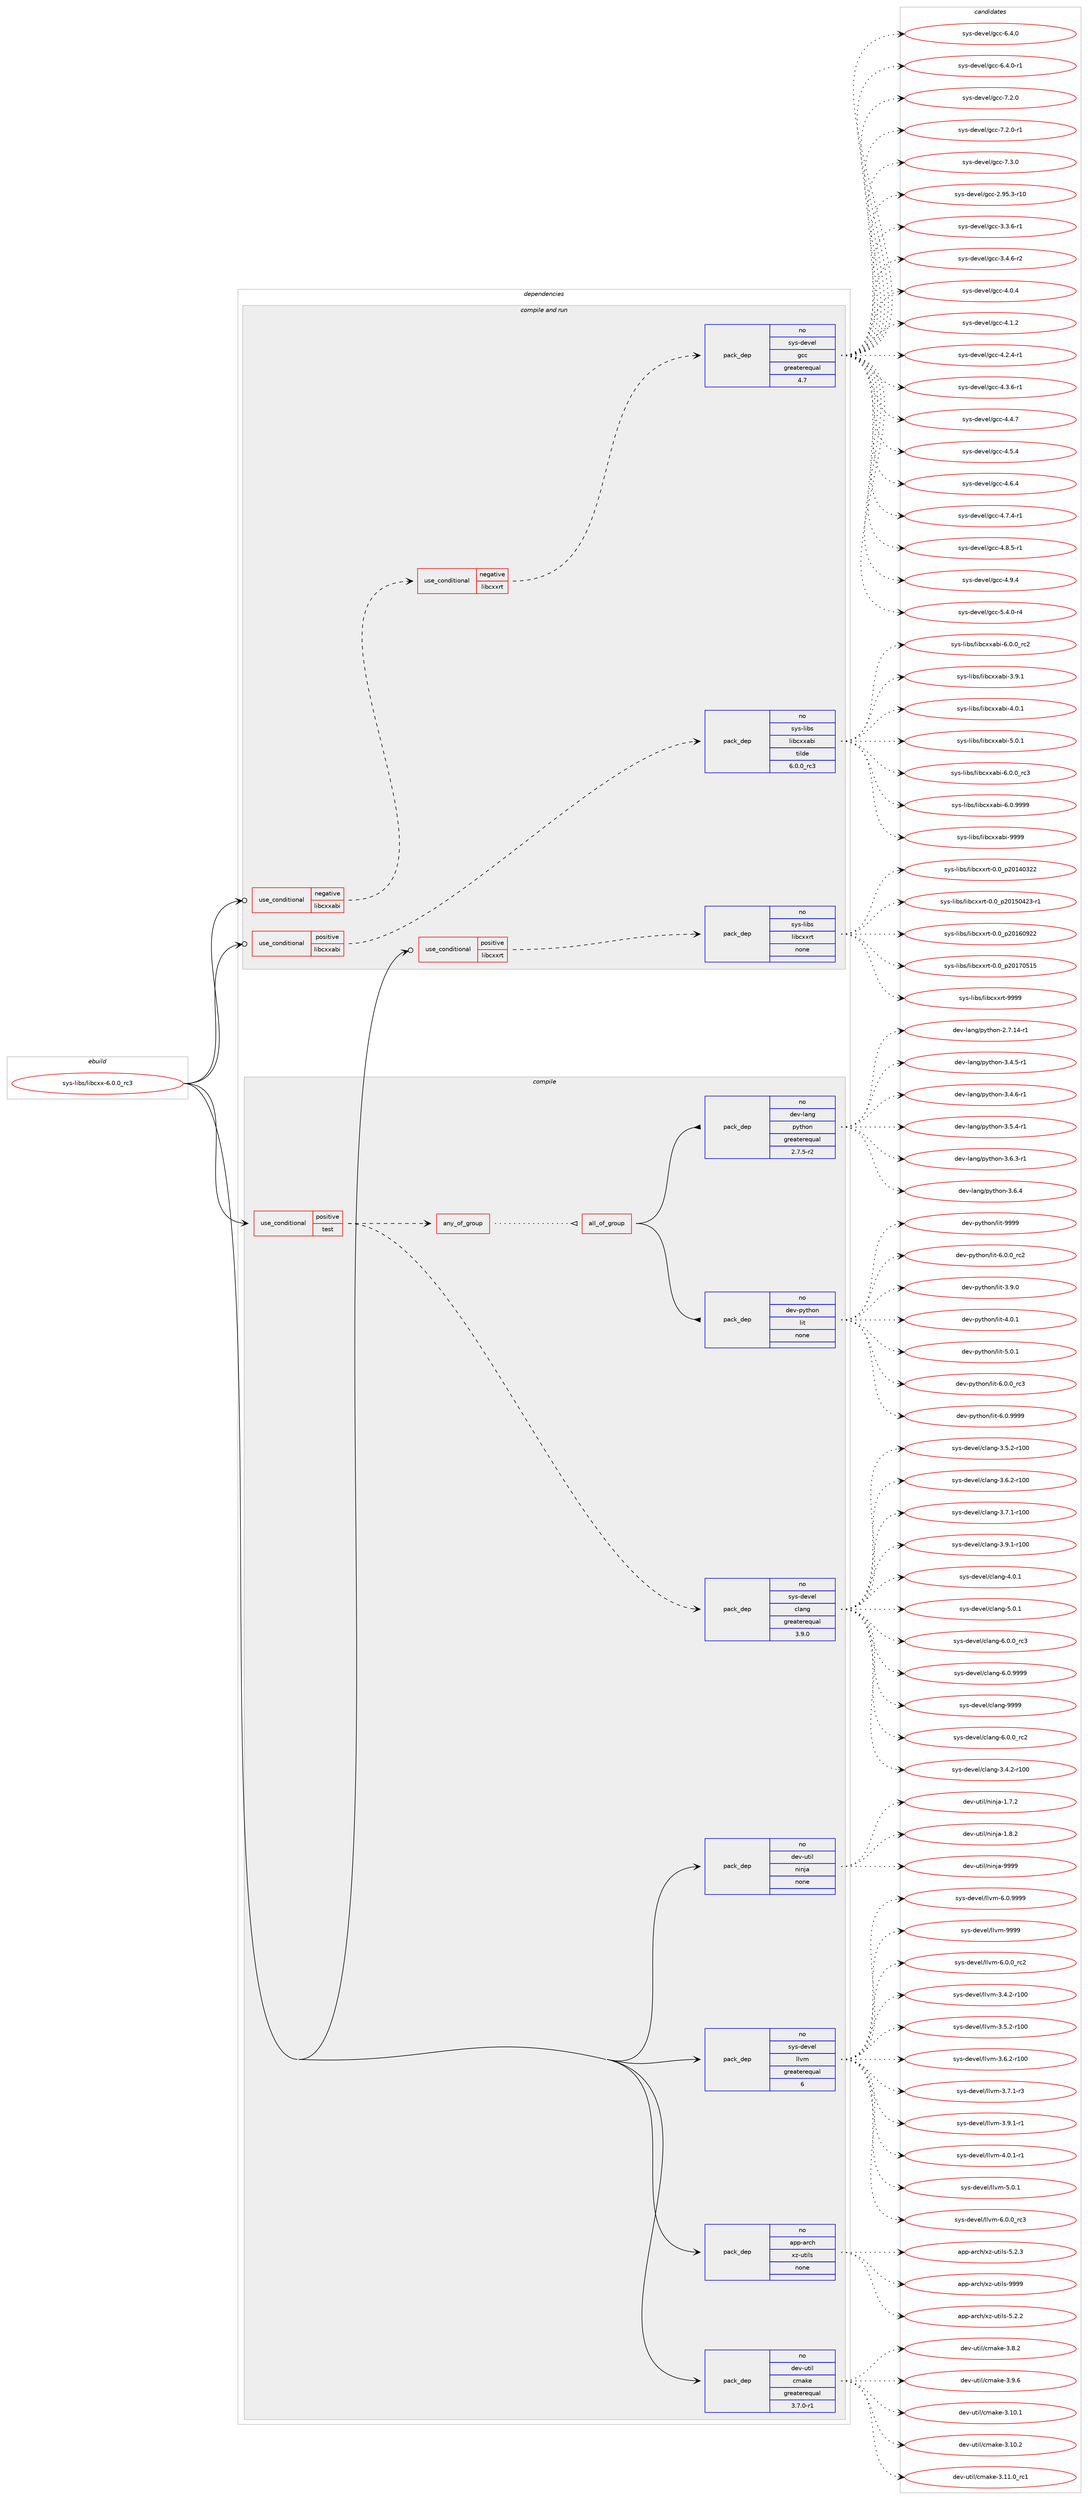 digraph prolog {

# *************
# Graph options
# *************

newrank=true;
concentrate=true;
compound=true;
graph [rankdir=LR,fontname=Helvetica,fontsize=10,ranksep=1.5];#, ranksep=2.5, nodesep=0.2];
edge  [arrowhead=vee];
node  [fontname=Helvetica,fontsize=10];

# **********
# The ebuild
# **********

subgraph cluster_leftcol {
color=gray;
rank=same;
label=<<i>ebuild</i>>;
id [label="sys-libs/libcxx-6.0.0_rc3", color=red, width=4, href="../sys-libs/libcxx-6.0.0_rc3.svg"];
}

# ****************
# The dependencies
# ****************

subgraph cluster_midcol {
color=gray;
label=<<i>dependencies</i>>;
subgraph cluster_compile {
fillcolor="#eeeeee";
style=filled;
label=<<i>compile</i>>;
subgraph cond741 {
dependency6687 [label=<<TABLE BORDER="0" CELLBORDER="1" CELLSPACING="0" CELLPADDING="4"><TR><TD ROWSPAN="3" CELLPADDING="10">use_conditional</TD></TR><TR><TD>positive</TD></TR><TR><TD>test</TD></TR></TABLE>>, shape=none, color=red];
subgraph pack5902 {
dependency6688 [label=<<TABLE BORDER="0" CELLBORDER="1" CELLSPACING="0" CELLPADDING="4" WIDTH="220"><TR><TD ROWSPAN="6" CELLPADDING="30">pack_dep</TD></TR><TR><TD WIDTH="110">no</TD></TR><TR><TD>sys-devel</TD></TR><TR><TD>clang</TD></TR><TR><TD>greaterequal</TD></TR><TR><TD>3.9.0</TD></TR></TABLE>>, shape=none, color=blue];
}
dependency6687:e -> dependency6688:w [weight=20,style="dashed",arrowhead="vee"];
subgraph any33 {
dependency6689 [label=<<TABLE BORDER="0" CELLBORDER="1" CELLSPACING="0" CELLPADDING="4"><TR><TD CELLPADDING="10">any_of_group</TD></TR></TABLE>>, shape=none, color=red];subgraph all14 {
dependency6690 [label=<<TABLE BORDER="0" CELLBORDER="1" CELLSPACING="0" CELLPADDING="4"><TR><TD CELLPADDING="10">all_of_group</TD></TR></TABLE>>, shape=none, color=red];subgraph pack5903 {
dependency6691 [label=<<TABLE BORDER="0" CELLBORDER="1" CELLSPACING="0" CELLPADDING="4" WIDTH="220"><TR><TD ROWSPAN="6" CELLPADDING="30">pack_dep</TD></TR><TR><TD WIDTH="110">no</TD></TR><TR><TD>dev-lang</TD></TR><TR><TD>python</TD></TR><TR><TD>greaterequal</TD></TR><TR><TD>2.7.5-r2</TD></TR></TABLE>>, shape=none, color=blue];
}
dependency6690:e -> dependency6691:w [weight=20,style="solid",arrowhead="inv"];
subgraph pack5904 {
dependency6692 [label=<<TABLE BORDER="0" CELLBORDER="1" CELLSPACING="0" CELLPADDING="4" WIDTH="220"><TR><TD ROWSPAN="6" CELLPADDING="30">pack_dep</TD></TR><TR><TD WIDTH="110">no</TD></TR><TR><TD>dev-python</TD></TR><TR><TD>lit</TD></TR><TR><TD>none</TD></TR><TR><TD></TD></TR></TABLE>>, shape=none, color=blue];
}
dependency6690:e -> dependency6692:w [weight=20,style="solid",arrowhead="inv"];
}
dependency6689:e -> dependency6690:w [weight=20,style="dotted",arrowhead="oinv"];
}
dependency6687:e -> dependency6689:w [weight=20,style="dashed",arrowhead="vee"];
}
id:e -> dependency6687:w [weight=20,style="solid",arrowhead="vee"];
subgraph pack5905 {
dependency6693 [label=<<TABLE BORDER="0" CELLBORDER="1" CELLSPACING="0" CELLPADDING="4" WIDTH="220"><TR><TD ROWSPAN="6" CELLPADDING="30">pack_dep</TD></TR><TR><TD WIDTH="110">no</TD></TR><TR><TD>app-arch</TD></TR><TR><TD>xz-utils</TD></TR><TR><TD>none</TD></TR><TR><TD></TD></TR></TABLE>>, shape=none, color=blue];
}
id:e -> dependency6693:w [weight=20,style="solid",arrowhead="vee"];
subgraph pack5906 {
dependency6694 [label=<<TABLE BORDER="0" CELLBORDER="1" CELLSPACING="0" CELLPADDING="4" WIDTH="220"><TR><TD ROWSPAN="6" CELLPADDING="30">pack_dep</TD></TR><TR><TD WIDTH="110">no</TD></TR><TR><TD>dev-util</TD></TR><TR><TD>cmake</TD></TR><TR><TD>greaterequal</TD></TR><TR><TD>3.7.0-r1</TD></TR></TABLE>>, shape=none, color=blue];
}
id:e -> dependency6694:w [weight=20,style="solid",arrowhead="vee"];
subgraph pack5907 {
dependency6695 [label=<<TABLE BORDER="0" CELLBORDER="1" CELLSPACING="0" CELLPADDING="4" WIDTH="220"><TR><TD ROWSPAN="6" CELLPADDING="30">pack_dep</TD></TR><TR><TD WIDTH="110">no</TD></TR><TR><TD>dev-util</TD></TR><TR><TD>ninja</TD></TR><TR><TD>none</TD></TR><TR><TD></TD></TR></TABLE>>, shape=none, color=blue];
}
id:e -> dependency6695:w [weight=20,style="solid",arrowhead="vee"];
subgraph pack5908 {
dependency6696 [label=<<TABLE BORDER="0" CELLBORDER="1" CELLSPACING="0" CELLPADDING="4" WIDTH="220"><TR><TD ROWSPAN="6" CELLPADDING="30">pack_dep</TD></TR><TR><TD WIDTH="110">no</TD></TR><TR><TD>sys-devel</TD></TR><TR><TD>llvm</TD></TR><TR><TD>greaterequal</TD></TR><TR><TD>6</TD></TR></TABLE>>, shape=none, color=blue];
}
id:e -> dependency6696:w [weight=20,style="solid",arrowhead="vee"];
}
subgraph cluster_compileandrun {
fillcolor="#eeeeee";
style=filled;
label=<<i>compile and run</i>>;
subgraph cond742 {
dependency6697 [label=<<TABLE BORDER="0" CELLBORDER="1" CELLSPACING="0" CELLPADDING="4"><TR><TD ROWSPAN="3" CELLPADDING="10">use_conditional</TD></TR><TR><TD>negative</TD></TR><TR><TD>libcxxabi</TD></TR></TABLE>>, shape=none, color=red];
subgraph cond743 {
dependency6698 [label=<<TABLE BORDER="0" CELLBORDER="1" CELLSPACING="0" CELLPADDING="4"><TR><TD ROWSPAN="3" CELLPADDING="10">use_conditional</TD></TR><TR><TD>negative</TD></TR><TR><TD>libcxxrt</TD></TR></TABLE>>, shape=none, color=red];
subgraph pack5909 {
dependency6699 [label=<<TABLE BORDER="0" CELLBORDER="1" CELLSPACING="0" CELLPADDING="4" WIDTH="220"><TR><TD ROWSPAN="6" CELLPADDING="30">pack_dep</TD></TR><TR><TD WIDTH="110">no</TD></TR><TR><TD>sys-devel</TD></TR><TR><TD>gcc</TD></TR><TR><TD>greaterequal</TD></TR><TR><TD>4.7</TD></TR></TABLE>>, shape=none, color=blue];
}
dependency6698:e -> dependency6699:w [weight=20,style="dashed",arrowhead="vee"];
}
dependency6697:e -> dependency6698:w [weight=20,style="dashed",arrowhead="vee"];
}
id:e -> dependency6697:w [weight=20,style="solid",arrowhead="odotvee"];
subgraph cond744 {
dependency6700 [label=<<TABLE BORDER="0" CELLBORDER="1" CELLSPACING="0" CELLPADDING="4"><TR><TD ROWSPAN="3" CELLPADDING="10">use_conditional</TD></TR><TR><TD>positive</TD></TR><TR><TD>libcxxabi</TD></TR></TABLE>>, shape=none, color=red];
subgraph pack5910 {
dependency6701 [label=<<TABLE BORDER="0" CELLBORDER="1" CELLSPACING="0" CELLPADDING="4" WIDTH="220"><TR><TD ROWSPAN="6" CELLPADDING="30">pack_dep</TD></TR><TR><TD WIDTH="110">no</TD></TR><TR><TD>sys-libs</TD></TR><TR><TD>libcxxabi</TD></TR><TR><TD>tilde</TD></TR><TR><TD>6.0.0_rc3</TD></TR></TABLE>>, shape=none, color=blue];
}
dependency6700:e -> dependency6701:w [weight=20,style="dashed",arrowhead="vee"];
}
id:e -> dependency6700:w [weight=20,style="solid",arrowhead="odotvee"];
subgraph cond745 {
dependency6702 [label=<<TABLE BORDER="0" CELLBORDER="1" CELLSPACING="0" CELLPADDING="4"><TR><TD ROWSPAN="3" CELLPADDING="10">use_conditional</TD></TR><TR><TD>positive</TD></TR><TR><TD>libcxxrt</TD></TR></TABLE>>, shape=none, color=red];
subgraph pack5911 {
dependency6703 [label=<<TABLE BORDER="0" CELLBORDER="1" CELLSPACING="0" CELLPADDING="4" WIDTH="220"><TR><TD ROWSPAN="6" CELLPADDING="30">pack_dep</TD></TR><TR><TD WIDTH="110">no</TD></TR><TR><TD>sys-libs</TD></TR><TR><TD>libcxxrt</TD></TR><TR><TD>none</TD></TR><TR><TD></TD></TR></TABLE>>, shape=none, color=blue];
}
dependency6702:e -> dependency6703:w [weight=20,style="dashed",arrowhead="vee"];
}
id:e -> dependency6702:w [weight=20,style="solid",arrowhead="odotvee"];
}
subgraph cluster_run {
fillcolor="#eeeeee";
style=filled;
label=<<i>run</i>>;
}
}

# **************
# The candidates
# **************

subgraph cluster_choices {
rank=same;
color=gray;
label=<<i>candidates</i>>;

subgraph choice5902 {
color=black;
nodesep=1;
choice11512111545100101118101108479910897110103455446484648951149950 [label="sys-devel/clang-6.0.0_rc2", color=red, width=4,href="../sys-devel/clang-6.0.0_rc2.svg"];
choice1151211154510010111810110847991089711010345514652465045114494848 [label="sys-devel/clang-3.4.2-r100", color=red, width=4,href="../sys-devel/clang-3.4.2-r100.svg"];
choice1151211154510010111810110847991089711010345514653465045114494848 [label="sys-devel/clang-3.5.2-r100", color=red, width=4,href="../sys-devel/clang-3.5.2-r100.svg"];
choice1151211154510010111810110847991089711010345514654465045114494848 [label="sys-devel/clang-3.6.2-r100", color=red, width=4,href="../sys-devel/clang-3.6.2-r100.svg"];
choice1151211154510010111810110847991089711010345514655464945114494848 [label="sys-devel/clang-3.7.1-r100", color=red, width=4,href="../sys-devel/clang-3.7.1-r100.svg"];
choice1151211154510010111810110847991089711010345514657464945114494848 [label="sys-devel/clang-3.9.1-r100", color=red, width=4,href="../sys-devel/clang-3.9.1-r100.svg"];
choice11512111545100101118101108479910897110103455246484649 [label="sys-devel/clang-4.0.1", color=red, width=4,href="../sys-devel/clang-4.0.1.svg"];
choice11512111545100101118101108479910897110103455346484649 [label="sys-devel/clang-5.0.1", color=red, width=4,href="../sys-devel/clang-5.0.1.svg"];
choice11512111545100101118101108479910897110103455446484648951149951 [label="sys-devel/clang-6.0.0_rc3", color=red, width=4,href="../sys-devel/clang-6.0.0_rc3.svg"];
choice11512111545100101118101108479910897110103455446484657575757 [label="sys-devel/clang-6.0.9999", color=red, width=4,href="../sys-devel/clang-6.0.9999.svg"];
choice115121115451001011181011084799108971101034557575757 [label="sys-devel/clang-9999", color=red, width=4,href="../sys-devel/clang-9999.svg"];
dependency6688:e -> choice11512111545100101118101108479910897110103455446484648951149950:w [style=dotted,weight="100"];
dependency6688:e -> choice1151211154510010111810110847991089711010345514652465045114494848:w [style=dotted,weight="100"];
dependency6688:e -> choice1151211154510010111810110847991089711010345514653465045114494848:w [style=dotted,weight="100"];
dependency6688:e -> choice1151211154510010111810110847991089711010345514654465045114494848:w [style=dotted,weight="100"];
dependency6688:e -> choice1151211154510010111810110847991089711010345514655464945114494848:w [style=dotted,weight="100"];
dependency6688:e -> choice1151211154510010111810110847991089711010345514657464945114494848:w [style=dotted,weight="100"];
dependency6688:e -> choice11512111545100101118101108479910897110103455246484649:w [style=dotted,weight="100"];
dependency6688:e -> choice11512111545100101118101108479910897110103455346484649:w [style=dotted,weight="100"];
dependency6688:e -> choice11512111545100101118101108479910897110103455446484648951149951:w [style=dotted,weight="100"];
dependency6688:e -> choice11512111545100101118101108479910897110103455446484657575757:w [style=dotted,weight="100"];
dependency6688:e -> choice115121115451001011181011084799108971101034557575757:w [style=dotted,weight="100"];
}
subgraph choice5903 {
color=black;
nodesep=1;
choice100101118451089711010347112121116104111110455046554649524511449 [label="dev-lang/python-2.7.14-r1", color=red, width=4,href="../dev-lang/python-2.7.14-r1.svg"];
choice1001011184510897110103471121211161041111104551465246534511449 [label="dev-lang/python-3.4.5-r1", color=red, width=4,href="../dev-lang/python-3.4.5-r1.svg"];
choice1001011184510897110103471121211161041111104551465246544511449 [label="dev-lang/python-3.4.6-r1", color=red, width=4,href="../dev-lang/python-3.4.6-r1.svg"];
choice1001011184510897110103471121211161041111104551465346524511449 [label="dev-lang/python-3.5.4-r1", color=red, width=4,href="../dev-lang/python-3.5.4-r1.svg"];
choice1001011184510897110103471121211161041111104551465446514511449 [label="dev-lang/python-3.6.3-r1", color=red, width=4,href="../dev-lang/python-3.6.3-r1.svg"];
choice100101118451089711010347112121116104111110455146544652 [label="dev-lang/python-3.6.4", color=red, width=4,href="../dev-lang/python-3.6.4.svg"];
dependency6691:e -> choice100101118451089711010347112121116104111110455046554649524511449:w [style=dotted,weight="100"];
dependency6691:e -> choice1001011184510897110103471121211161041111104551465246534511449:w [style=dotted,weight="100"];
dependency6691:e -> choice1001011184510897110103471121211161041111104551465246544511449:w [style=dotted,weight="100"];
dependency6691:e -> choice1001011184510897110103471121211161041111104551465346524511449:w [style=dotted,weight="100"];
dependency6691:e -> choice1001011184510897110103471121211161041111104551465446514511449:w [style=dotted,weight="100"];
dependency6691:e -> choice100101118451089711010347112121116104111110455146544652:w [style=dotted,weight="100"];
}
subgraph choice5904 {
color=black;
nodesep=1;
choice1001011184511212111610411111047108105116455446484648951149950 [label="dev-python/lit-6.0.0_rc2", color=red, width=4,href="../dev-python/lit-6.0.0_rc2.svg"];
choice1001011184511212111610411111047108105116455146574648 [label="dev-python/lit-3.9.0", color=red, width=4,href="../dev-python/lit-3.9.0.svg"];
choice1001011184511212111610411111047108105116455246484649 [label="dev-python/lit-4.0.1", color=red, width=4,href="../dev-python/lit-4.0.1.svg"];
choice1001011184511212111610411111047108105116455346484649 [label="dev-python/lit-5.0.1", color=red, width=4,href="../dev-python/lit-5.0.1.svg"];
choice1001011184511212111610411111047108105116455446484648951149951 [label="dev-python/lit-6.0.0_rc3", color=red, width=4,href="../dev-python/lit-6.0.0_rc3.svg"];
choice1001011184511212111610411111047108105116455446484657575757 [label="dev-python/lit-6.0.9999", color=red, width=4,href="../dev-python/lit-6.0.9999.svg"];
choice10010111845112121116104111110471081051164557575757 [label="dev-python/lit-9999", color=red, width=4,href="../dev-python/lit-9999.svg"];
dependency6692:e -> choice1001011184511212111610411111047108105116455446484648951149950:w [style=dotted,weight="100"];
dependency6692:e -> choice1001011184511212111610411111047108105116455146574648:w [style=dotted,weight="100"];
dependency6692:e -> choice1001011184511212111610411111047108105116455246484649:w [style=dotted,weight="100"];
dependency6692:e -> choice1001011184511212111610411111047108105116455346484649:w [style=dotted,weight="100"];
dependency6692:e -> choice1001011184511212111610411111047108105116455446484648951149951:w [style=dotted,weight="100"];
dependency6692:e -> choice1001011184511212111610411111047108105116455446484657575757:w [style=dotted,weight="100"];
dependency6692:e -> choice10010111845112121116104111110471081051164557575757:w [style=dotted,weight="100"];
}
subgraph choice5905 {
color=black;
nodesep=1;
choice971121124597114991044712012245117116105108115455346504650 [label="app-arch/xz-utils-5.2.2", color=red, width=4,href="../app-arch/xz-utils-5.2.2.svg"];
choice971121124597114991044712012245117116105108115455346504651 [label="app-arch/xz-utils-5.2.3", color=red, width=4,href="../app-arch/xz-utils-5.2.3.svg"];
choice9711211245971149910447120122451171161051081154557575757 [label="app-arch/xz-utils-9999", color=red, width=4,href="../app-arch/xz-utils-9999.svg"];
dependency6693:e -> choice971121124597114991044712012245117116105108115455346504650:w [style=dotted,weight="100"];
dependency6693:e -> choice971121124597114991044712012245117116105108115455346504651:w [style=dotted,weight="100"];
dependency6693:e -> choice9711211245971149910447120122451171161051081154557575757:w [style=dotted,weight="100"];
}
subgraph choice5906 {
color=black;
nodesep=1;
choice1001011184511711610510847991099710710145514649484649 [label="dev-util/cmake-3.10.1", color=red, width=4,href="../dev-util/cmake-3.10.1.svg"];
choice1001011184511711610510847991099710710145514649484650 [label="dev-util/cmake-3.10.2", color=red, width=4,href="../dev-util/cmake-3.10.2.svg"];
choice1001011184511711610510847991099710710145514649494648951149949 [label="dev-util/cmake-3.11.0_rc1", color=red, width=4,href="../dev-util/cmake-3.11.0_rc1.svg"];
choice10010111845117116105108479910997107101455146564650 [label="dev-util/cmake-3.8.2", color=red, width=4,href="../dev-util/cmake-3.8.2.svg"];
choice10010111845117116105108479910997107101455146574654 [label="dev-util/cmake-3.9.6", color=red, width=4,href="../dev-util/cmake-3.9.6.svg"];
dependency6694:e -> choice1001011184511711610510847991099710710145514649484649:w [style=dotted,weight="100"];
dependency6694:e -> choice1001011184511711610510847991099710710145514649484650:w [style=dotted,weight="100"];
dependency6694:e -> choice1001011184511711610510847991099710710145514649494648951149949:w [style=dotted,weight="100"];
dependency6694:e -> choice10010111845117116105108479910997107101455146564650:w [style=dotted,weight="100"];
dependency6694:e -> choice10010111845117116105108479910997107101455146574654:w [style=dotted,weight="100"];
}
subgraph choice5907 {
color=black;
nodesep=1;
choice100101118451171161051084711010511010697454946554650 [label="dev-util/ninja-1.7.2", color=red, width=4,href="../dev-util/ninja-1.7.2.svg"];
choice100101118451171161051084711010511010697454946564650 [label="dev-util/ninja-1.8.2", color=red, width=4,href="../dev-util/ninja-1.8.2.svg"];
choice1001011184511711610510847110105110106974557575757 [label="dev-util/ninja-9999", color=red, width=4,href="../dev-util/ninja-9999.svg"];
dependency6695:e -> choice100101118451171161051084711010511010697454946554650:w [style=dotted,weight="100"];
dependency6695:e -> choice100101118451171161051084711010511010697454946564650:w [style=dotted,weight="100"];
dependency6695:e -> choice1001011184511711610510847110105110106974557575757:w [style=dotted,weight="100"];
}
subgraph choice5908 {
color=black;
nodesep=1;
choice1151211154510010111810110847108108118109455446484648951149950 [label="sys-devel/llvm-6.0.0_rc2", color=red, width=4,href="../sys-devel/llvm-6.0.0_rc2.svg"];
choice115121115451001011181011084710810811810945514652465045114494848 [label="sys-devel/llvm-3.4.2-r100", color=red, width=4,href="../sys-devel/llvm-3.4.2-r100.svg"];
choice115121115451001011181011084710810811810945514653465045114494848 [label="sys-devel/llvm-3.5.2-r100", color=red, width=4,href="../sys-devel/llvm-3.5.2-r100.svg"];
choice115121115451001011181011084710810811810945514654465045114494848 [label="sys-devel/llvm-3.6.2-r100", color=red, width=4,href="../sys-devel/llvm-3.6.2-r100.svg"];
choice11512111545100101118101108471081081181094551465546494511451 [label="sys-devel/llvm-3.7.1-r3", color=red, width=4,href="../sys-devel/llvm-3.7.1-r3.svg"];
choice11512111545100101118101108471081081181094551465746494511449 [label="sys-devel/llvm-3.9.1-r1", color=red, width=4,href="../sys-devel/llvm-3.9.1-r1.svg"];
choice11512111545100101118101108471081081181094552464846494511449 [label="sys-devel/llvm-4.0.1-r1", color=red, width=4,href="../sys-devel/llvm-4.0.1-r1.svg"];
choice1151211154510010111810110847108108118109455346484649 [label="sys-devel/llvm-5.0.1", color=red, width=4,href="../sys-devel/llvm-5.0.1.svg"];
choice1151211154510010111810110847108108118109455446484648951149951 [label="sys-devel/llvm-6.0.0_rc3", color=red, width=4,href="../sys-devel/llvm-6.0.0_rc3.svg"];
choice1151211154510010111810110847108108118109455446484657575757 [label="sys-devel/llvm-6.0.9999", color=red, width=4,href="../sys-devel/llvm-6.0.9999.svg"];
choice11512111545100101118101108471081081181094557575757 [label="sys-devel/llvm-9999", color=red, width=4,href="../sys-devel/llvm-9999.svg"];
dependency6696:e -> choice1151211154510010111810110847108108118109455446484648951149950:w [style=dotted,weight="100"];
dependency6696:e -> choice115121115451001011181011084710810811810945514652465045114494848:w [style=dotted,weight="100"];
dependency6696:e -> choice115121115451001011181011084710810811810945514653465045114494848:w [style=dotted,weight="100"];
dependency6696:e -> choice115121115451001011181011084710810811810945514654465045114494848:w [style=dotted,weight="100"];
dependency6696:e -> choice11512111545100101118101108471081081181094551465546494511451:w [style=dotted,weight="100"];
dependency6696:e -> choice11512111545100101118101108471081081181094551465746494511449:w [style=dotted,weight="100"];
dependency6696:e -> choice11512111545100101118101108471081081181094552464846494511449:w [style=dotted,weight="100"];
dependency6696:e -> choice1151211154510010111810110847108108118109455346484649:w [style=dotted,weight="100"];
dependency6696:e -> choice1151211154510010111810110847108108118109455446484648951149951:w [style=dotted,weight="100"];
dependency6696:e -> choice1151211154510010111810110847108108118109455446484657575757:w [style=dotted,weight="100"];
dependency6696:e -> choice11512111545100101118101108471081081181094557575757:w [style=dotted,weight="100"];
}
subgraph choice5909 {
color=black;
nodesep=1;
choice1151211154510010111810110847103999945504657534651451144948 [label="sys-devel/gcc-2.95.3-r10", color=red, width=4,href="../sys-devel/gcc-2.95.3-r10.svg"];
choice115121115451001011181011084710399994551465146544511449 [label="sys-devel/gcc-3.3.6-r1", color=red, width=4,href="../sys-devel/gcc-3.3.6-r1.svg"];
choice115121115451001011181011084710399994551465246544511450 [label="sys-devel/gcc-3.4.6-r2", color=red, width=4,href="../sys-devel/gcc-3.4.6-r2.svg"];
choice11512111545100101118101108471039999455246484652 [label="sys-devel/gcc-4.0.4", color=red, width=4,href="../sys-devel/gcc-4.0.4.svg"];
choice11512111545100101118101108471039999455246494650 [label="sys-devel/gcc-4.1.2", color=red, width=4,href="../sys-devel/gcc-4.1.2.svg"];
choice115121115451001011181011084710399994552465046524511449 [label="sys-devel/gcc-4.2.4-r1", color=red, width=4,href="../sys-devel/gcc-4.2.4-r1.svg"];
choice115121115451001011181011084710399994552465146544511449 [label="sys-devel/gcc-4.3.6-r1", color=red, width=4,href="../sys-devel/gcc-4.3.6-r1.svg"];
choice11512111545100101118101108471039999455246524655 [label="sys-devel/gcc-4.4.7", color=red, width=4,href="../sys-devel/gcc-4.4.7.svg"];
choice11512111545100101118101108471039999455246534652 [label="sys-devel/gcc-4.5.4", color=red, width=4,href="../sys-devel/gcc-4.5.4.svg"];
choice11512111545100101118101108471039999455246544652 [label="sys-devel/gcc-4.6.4", color=red, width=4,href="../sys-devel/gcc-4.6.4.svg"];
choice115121115451001011181011084710399994552465546524511449 [label="sys-devel/gcc-4.7.4-r1", color=red, width=4,href="../sys-devel/gcc-4.7.4-r1.svg"];
choice115121115451001011181011084710399994552465646534511449 [label="sys-devel/gcc-4.8.5-r1", color=red, width=4,href="../sys-devel/gcc-4.8.5-r1.svg"];
choice11512111545100101118101108471039999455246574652 [label="sys-devel/gcc-4.9.4", color=red, width=4,href="../sys-devel/gcc-4.9.4.svg"];
choice115121115451001011181011084710399994553465246484511452 [label="sys-devel/gcc-5.4.0-r4", color=red, width=4,href="../sys-devel/gcc-5.4.0-r4.svg"];
choice11512111545100101118101108471039999455446524648 [label="sys-devel/gcc-6.4.0", color=red, width=4,href="../sys-devel/gcc-6.4.0.svg"];
choice115121115451001011181011084710399994554465246484511449 [label="sys-devel/gcc-6.4.0-r1", color=red, width=4,href="../sys-devel/gcc-6.4.0-r1.svg"];
choice11512111545100101118101108471039999455546504648 [label="sys-devel/gcc-7.2.0", color=red, width=4,href="../sys-devel/gcc-7.2.0.svg"];
choice115121115451001011181011084710399994555465046484511449 [label="sys-devel/gcc-7.2.0-r1", color=red, width=4,href="../sys-devel/gcc-7.2.0-r1.svg"];
choice11512111545100101118101108471039999455546514648 [label="sys-devel/gcc-7.3.0", color=red, width=4,href="../sys-devel/gcc-7.3.0.svg"];
dependency6699:e -> choice1151211154510010111810110847103999945504657534651451144948:w [style=dotted,weight="100"];
dependency6699:e -> choice115121115451001011181011084710399994551465146544511449:w [style=dotted,weight="100"];
dependency6699:e -> choice115121115451001011181011084710399994551465246544511450:w [style=dotted,weight="100"];
dependency6699:e -> choice11512111545100101118101108471039999455246484652:w [style=dotted,weight="100"];
dependency6699:e -> choice11512111545100101118101108471039999455246494650:w [style=dotted,weight="100"];
dependency6699:e -> choice115121115451001011181011084710399994552465046524511449:w [style=dotted,weight="100"];
dependency6699:e -> choice115121115451001011181011084710399994552465146544511449:w [style=dotted,weight="100"];
dependency6699:e -> choice11512111545100101118101108471039999455246524655:w [style=dotted,weight="100"];
dependency6699:e -> choice11512111545100101118101108471039999455246534652:w [style=dotted,weight="100"];
dependency6699:e -> choice11512111545100101118101108471039999455246544652:w [style=dotted,weight="100"];
dependency6699:e -> choice115121115451001011181011084710399994552465546524511449:w [style=dotted,weight="100"];
dependency6699:e -> choice115121115451001011181011084710399994552465646534511449:w [style=dotted,weight="100"];
dependency6699:e -> choice11512111545100101118101108471039999455246574652:w [style=dotted,weight="100"];
dependency6699:e -> choice115121115451001011181011084710399994553465246484511452:w [style=dotted,weight="100"];
dependency6699:e -> choice11512111545100101118101108471039999455446524648:w [style=dotted,weight="100"];
dependency6699:e -> choice115121115451001011181011084710399994554465246484511449:w [style=dotted,weight="100"];
dependency6699:e -> choice11512111545100101118101108471039999455546504648:w [style=dotted,weight="100"];
dependency6699:e -> choice115121115451001011181011084710399994555465046484511449:w [style=dotted,weight="100"];
dependency6699:e -> choice11512111545100101118101108471039999455546514648:w [style=dotted,weight="100"];
}
subgraph choice5910 {
color=black;
nodesep=1;
choice11512111545108105981154710810598991201209798105455446484648951149950 [label="sys-libs/libcxxabi-6.0.0_rc2", color=red, width=4,href="../sys-libs/libcxxabi-6.0.0_rc2.svg"];
choice11512111545108105981154710810598991201209798105455146574649 [label="sys-libs/libcxxabi-3.9.1", color=red, width=4,href="../sys-libs/libcxxabi-3.9.1.svg"];
choice11512111545108105981154710810598991201209798105455246484649 [label="sys-libs/libcxxabi-4.0.1", color=red, width=4,href="../sys-libs/libcxxabi-4.0.1.svg"];
choice11512111545108105981154710810598991201209798105455346484649 [label="sys-libs/libcxxabi-5.0.1", color=red, width=4,href="../sys-libs/libcxxabi-5.0.1.svg"];
choice11512111545108105981154710810598991201209798105455446484648951149951 [label="sys-libs/libcxxabi-6.0.0_rc3", color=red, width=4,href="../sys-libs/libcxxabi-6.0.0_rc3.svg"];
choice11512111545108105981154710810598991201209798105455446484657575757 [label="sys-libs/libcxxabi-6.0.9999", color=red, width=4,href="../sys-libs/libcxxabi-6.0.9999.svg"];
choice115121115451081059811547108105989912012097981054557575757 [label="sys-libs/libcxxabi-9999", color=red, width=4,href="../sys-libs/libcxxabi-9999.svg"];
dependency6701:e -> choice11512111545108105981154710810598991201209798105455446484648951149950:w [style=dotted,weight="100"];
dependency6701:e -> choice11512111545108105981154710810598991201209798105455146574649:w [style=dotted,weight="100"];
dependency6701:e -> choice11512111545108105981154710810598991201209798105455246484649:w [style=dotted,weight="100"];
dependency6701:e -> choice11512111545108105981154710810598991201209798105455346484649:w [style=dotted,weight="100"];
dependency6701:e -> choice11512111545108105981154710810598991201209798105455446484648951149951:w [style=dotted,weight="100"];
dependency6701:e -> choice11512111545108105981154710810598991201209798105455446484657575757:w [style=dotted,weight="100"];
dependency6701:e -> choice115121115451081059811547108105989912012097981054557575757:w [style=dotted,weight="100"];
}
subgraph choice5911 {
color=black;
nodesep=1;
choice115121115451081059811547108105989912012011411645484648951125048495248515050 [label="sys-libs/libcxxrt-0.0_p20140322", color=red, width=4,href="../sys-libs/libcxxrt-0.0_p20140322.svg"];
choice1151211154510810598115471081059899120120114116454846489511250484953485250514511449 [label="sys-libs/libcxxrt-0.0_p20150423-r1", color=red, width=4,href="../sys-libs/libcxxrt-0.0_p20150423-r1.svg"];
choice115121115451081059811547108105989912012011411645484648951125048495448575050 [label="sys-libs/libcxxrt-0.0_p20160922", color=red, width=4,href="../sys-libs/libcxxrt-0.0_p20160922.svg"];
choice115121115451081059811547108105989912012011411645484648951125048495548534953 [label="sys-libs/libcxxrt-0.0_p20170515", color=red, width=4,href="../sys-libs/libcxxrt-0.0_p20170515.svg"];
choice11512111545108105981154710810598991201201141164557575757 [label="sys-libs/libcxxrt-9999", color=red, width=4,href="../sys-libs/libcxxrt-9999.svg"];
dependency6703:e -> choice115121115451081059811547108105989912012011411645484648951125048495248515050:w [style=dotted,weight="100"];
dependency6703:e -> choice1151211154510810598115471081059899120120114116454846489511250484953485250514511449:w [style=dotted,weight="100"];
dependency6703:e -> choice115121115451081059811547108105989912012011411645484648951125048495448575050:w [style=dotted,weight="100"];
dependency6703:e -> choice115121115451081059811547108105989912012011411645484648951125048495548534953:w [style=dotted,weight="100"];
dependency6703:e -> choice11512111545108105981154710810598991201201141164557575757:w [style=dotted,weight="100"];
}
}

}
